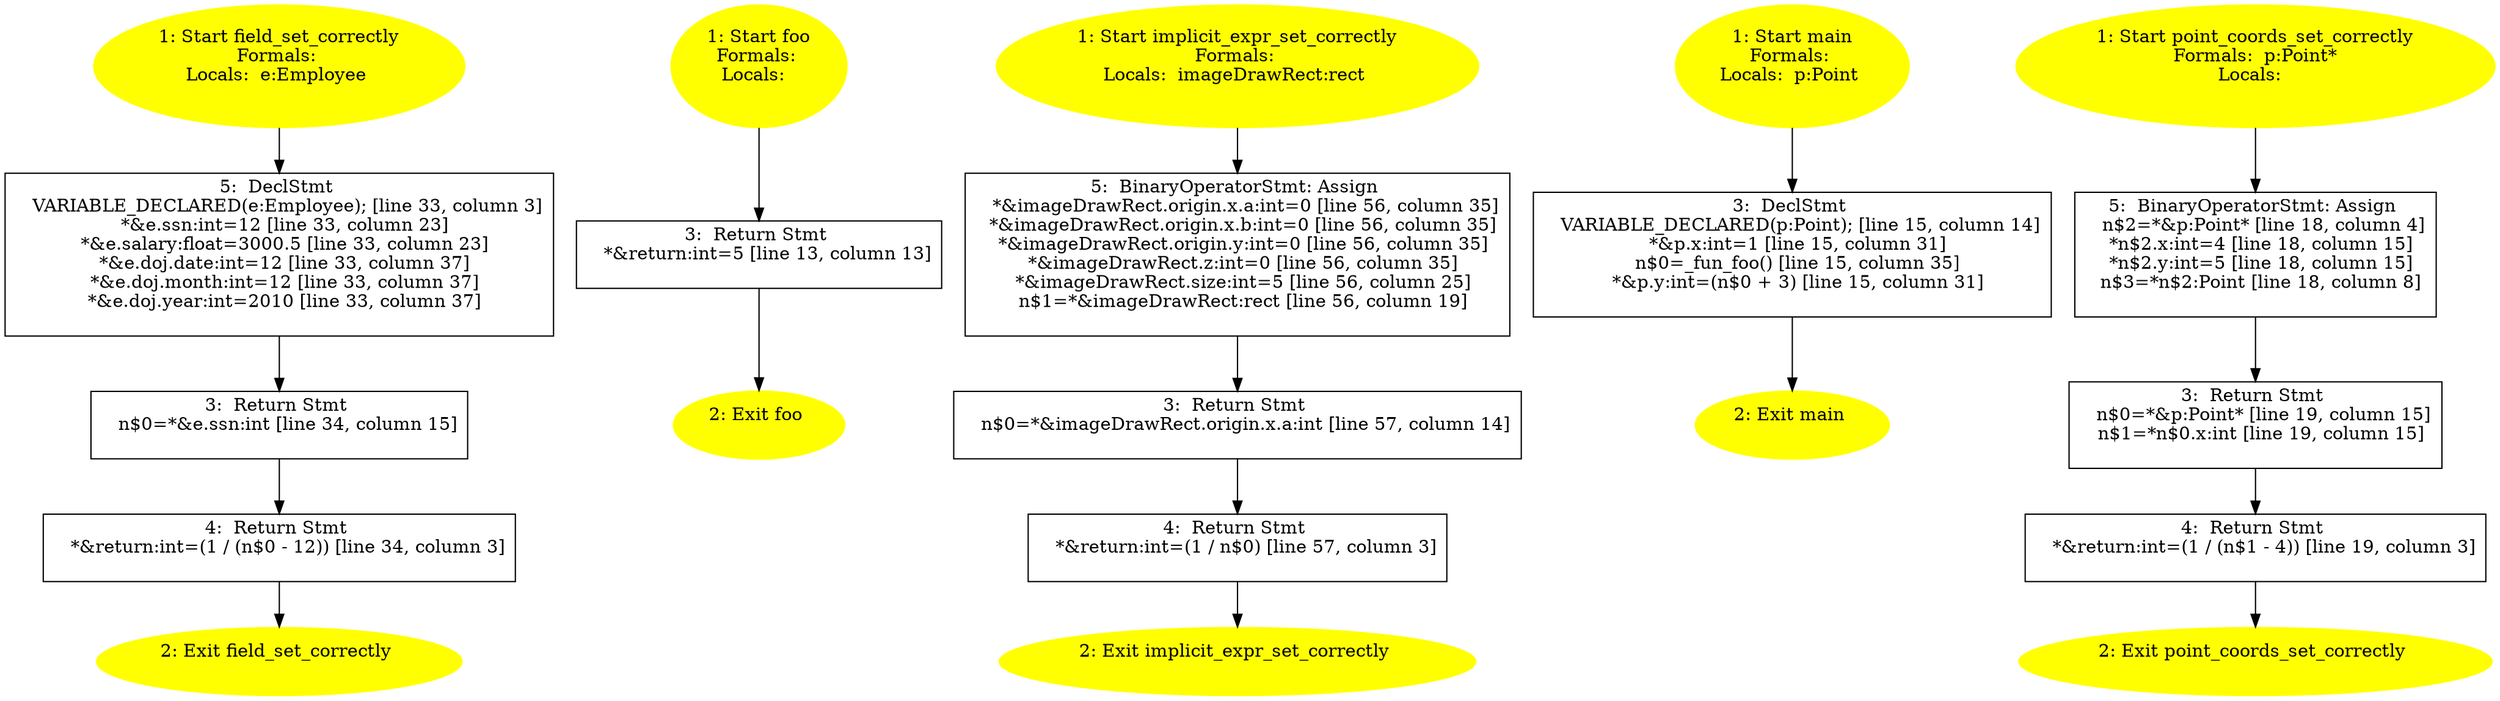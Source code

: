 /* @generated */
digraph cfg {
"field_set_correctly.b8d9a4294a85d24818c312a099420dce_1" [label="1: Start field_set_correctly\nFormals: \nLocals:  e:Employee \n  " color=yellow style=filled]
	

	 "field_set_correctly.b8d9a4294a85d24818c312a099420dce_1" -> "field_set_correctly.b8d9a4294a85d24818c312a099420dce_5" ;
"field_set_correctly.b8d9a4294a85d24818c312a099420dce_2" [label="2: Exit field_set_correctly \n  " color=yellow style=filled]
	

"field_set_correctly.b8d9a4294a85d24818c312a099420dce_3" [label="3:  Return Stmt \n   n$0=*&e.ssn:int [line 34, column 15]\n " shape="box"]
	

	 "field_set_correctly.b8d9a4294a85d24818c312a099420dce_3" -> "field_set_correctly.b8d9a4294a85d24818c312a099420dce_4" ;
"field_set_correctly.b8d9a4294a85d24818c312a099420dce_4" [label="4:  Return Stmt \n   *&return:int=(1 / (n$0 - 12)) [line 34, column 3]\n " shape="box"]
	

	 "field_set_correctly.b8d9a4294a85d24818c312a099420dce_4" -> "field_set_correctly.b8d9a4294a85d24818c312a099420dce_2" ;
"field_set_correctly.b8d9a4294a85d24818c312a099420dce_5" [label="5:  DeclStmt \n   VARIABLE_DECLARED(e:Employee); [line 33, column 3]\n  *&e.ssn:int=12 [line 33, column 23]\n  *&e.salary:float=3000.5 [line 33, column 23]\n  *&e.doj.date:int=12 [line 33, column 37]\n  *&e.doj.month:int=12 [line 33, column 37]\n  *&e.doj.year:int=2010 [line 33, column 37]\n " shape="box"]
	

	 "field_set_correctly.b8d9a4294a85d24818c312a099420dce_5" -> "field_set_correctly.b8d9a4294a85d24818c312a099420dce_3" ;
"foo.acbd18db4cc2f85cedef654fccc4a4d8_1" [label="1: Start foo\nFormals: \nLocals:  \n  " color=yellow style=filled]
	

	 "foo.acbd18db4cc2f85cedef654fccc4a4d8_1" -> "foo.acbd18db4cc2f85cedef654fccc4a4d8_3" ;
"foo.acbd18db4cc2f85cedef654fccc4a4d8_2" [label="2: Exit foo \n  " color=yellow style=filled]
	

"foo.acbd18db4cc2f85cedef654fccc4a4d8_3" [label="3:  Return Stmt \n   *&return:int=5 [line 13, column 13]\n " shape="box"]
	

	 "foo.acbd18db4cc2f85cedef654fccc4a4d8_3" -> "foo.acbd18db4cc2f85cedef654fccc4a4d8_2" ;
"implicit_expr_set_correctly.dcfe49f71ad24e86323cbad97b1a70fe_1" [label="1: Start implicit_expr_set_correctly\nFormals: \nLocals:  imageDrawRect:rect \n  " color=yellow style=filled]
	

	 "implicit_expr_set_correctly.dcfe49f71ad24e86323cbad97b1a70fe_1" -> "implicit_expr_set_correctly.dcfe49f71ad24e86323cbad97b1a70fe_5" ;
"implicit_expr_set_correctly.dcfe49f71ad24e86323cbad97b1a70fe_2" [label="2: Exit implicit_expr_set_correctly \n  " color=yellow style=filled]
	

"implicit_expr_set_correctly.dcfe49f71ad24e86323cbad97b1a70fe_3" [label="3:  Return Stmt \n   n$0=*&imageDrawRect.origin.x.a:int [line 57, column 14]\n " shape="box"]
	

	 "implicit_expr_set_correctly.dcfe49f71ad24e86323cbad97b1a70fe_3" -> "implicit_expr_set_correctly.dcfe49f71ad24e86323cbad97b1a70fe_4" ;
"implicit_expr_set_correctly.dcfe49f71ad24e86323cbad97b1a70fe_4" [label="4:  Return Stmt \n   *&return:int=(1 / n$0) [line 57, column 3]\n " shape="box"]
	

	 "implicit_expr_set_correctly.dcfe49f71ad24e86323cbad97b1a70fe_4" -> "implicit_expr_set_correctly.dcfe49f71ad24e86323cbad97b1a70fe_2" ;
"implicit_expr_set_correctly.dcfe49f71ad24e86323cbad97b1a70fe_5" [label="5:  BinaryOperatorStmt: Assign \n   *&imageDrawRect.origin.x.a:int=0 [line 56, column 35]\n  *&imageDrawRect.origin.x.b:int=0 [line 56, column 35]\n  *&imageDrawRect.origin.y:int=0 [line 56, column 35]\n  *&imageDrawRect.z:int=0 [line 56, column 35]\n  *&imageDrawRect.size:int=5 [line 56, column 25]\n  n$1=*&imageDrawRect:rect [line 56, column 19]\n " shape="box"]
	

	 "implicit_expr_set_correctly.dcfe49f71ad24e86323cbad97b1a70fe_5" -> "implicit_expr_set_correctly.dcfe49f71ad24e86323cbad97b1a70fe_3" ;
"main.fad58de7366495db4650cfefac2fcd61_1" [label="1: Start main\nFormals: \nLocals:  p:Point \n  " color=yellow style=filled]
	

	 "main.fad58de7366495db4650cfefac2fcd61_1" -> "main.fad58de7366495db4650cfefac2fcd61_3" ;
"main.fad58de7366495db4650cfefac2fcd61_2" [label="2: Exit main \n  " color=yellow style=filled]
	

"main.fad58de7366495db4650cfefac2fcd61_3" [label="3:  DeclStmt \n   VARIABLE_DECLARED(p:Point); [line 15, column 14]\n  *&p.x:int=1 [line 15, column 31]\n  n$0=_fun_foo() [line 15, column 35]\n  *&p.y:int=(n$0 + 3) [line 15, column 31]\n " shape="box"]
	

	 "main.fad58de7366495db4650cfefac2fcd61_3" -> "main.fad58de7366495db4650cfefac2fcd61_2" ;
"point_coords_set_correctly.3abf7d8dcf379339f0fa9b69df909b28_1" [label="1: Start point_coords_set_correctly\nFormals:  p:Point*\nLocals:  \n  " color=yellow style=filled]
	

	 "point_coords_set_correctly.3abf7d8dcf379339f0fa9b69df909b28_1" -> "point_coords_set_correctly.3abf7d8dcf379339f0fa9b69df909b28_5" ;
"point_coords_set_correctly.3abf7d8dcf379339f0fa9b69df909b28_2" [label="2: Exit point_coords_set_correctly \n  " color=yellow style=filled]
	

"point_coords_set_correctly.3abf7d8dcf379339f0fa9b69df909b28_3" [label="3:  Return Stmt \n   n$0=*&p:Point* [line 19, column 15]\n  n$1=*n$0.x:int [line 19, column 15]\n " shape="box"]
	

	 "point_coords_set_correctly.3abf7d8dcf379339f0fa9b69df909b28_3" -> "point_coords_set_correctly.3abf7d8dcf379339f0fa9b69df909b28_4" ;
"point_coords_set_correctly.3abf7d8dcf379339f0fa9b69df909b28_4" [label="4:  Return Stmt \n   *&return:int=(1 / (n$1 - 4)) [line 19, column 3]\n " shape="box"]
	

	 "point_coords_set_correctly.3abf7d8dcf379339f0fa9b69df909b28_4" -> "point_coords_set_correctly.3abf7d8dcf379339f0fa9b69df909b28_2" ;
"point_coords_set_correctly.3abf7d8dcf379339f0fa9b69df909b28_5" [label="5:  BinaryOperatorStmt: Assign \n   n$2=*&p:Point* [line 18, column 4]\n  *n$2.x:int=4 [line 18, column 15]\n  *n$2.y:int=5 [line 18, column 15]\n  n$3=*n$2:Point [line 18, column 8]\n " shape="box"]
	

	 "point_coords_set_correctly.3abf7d8dcf379339f0fa9b69df909b28_5" -> "point_coords_set_correctly.3abf7d8dcf379339f0fa9b69df909b28_3" ;
}
